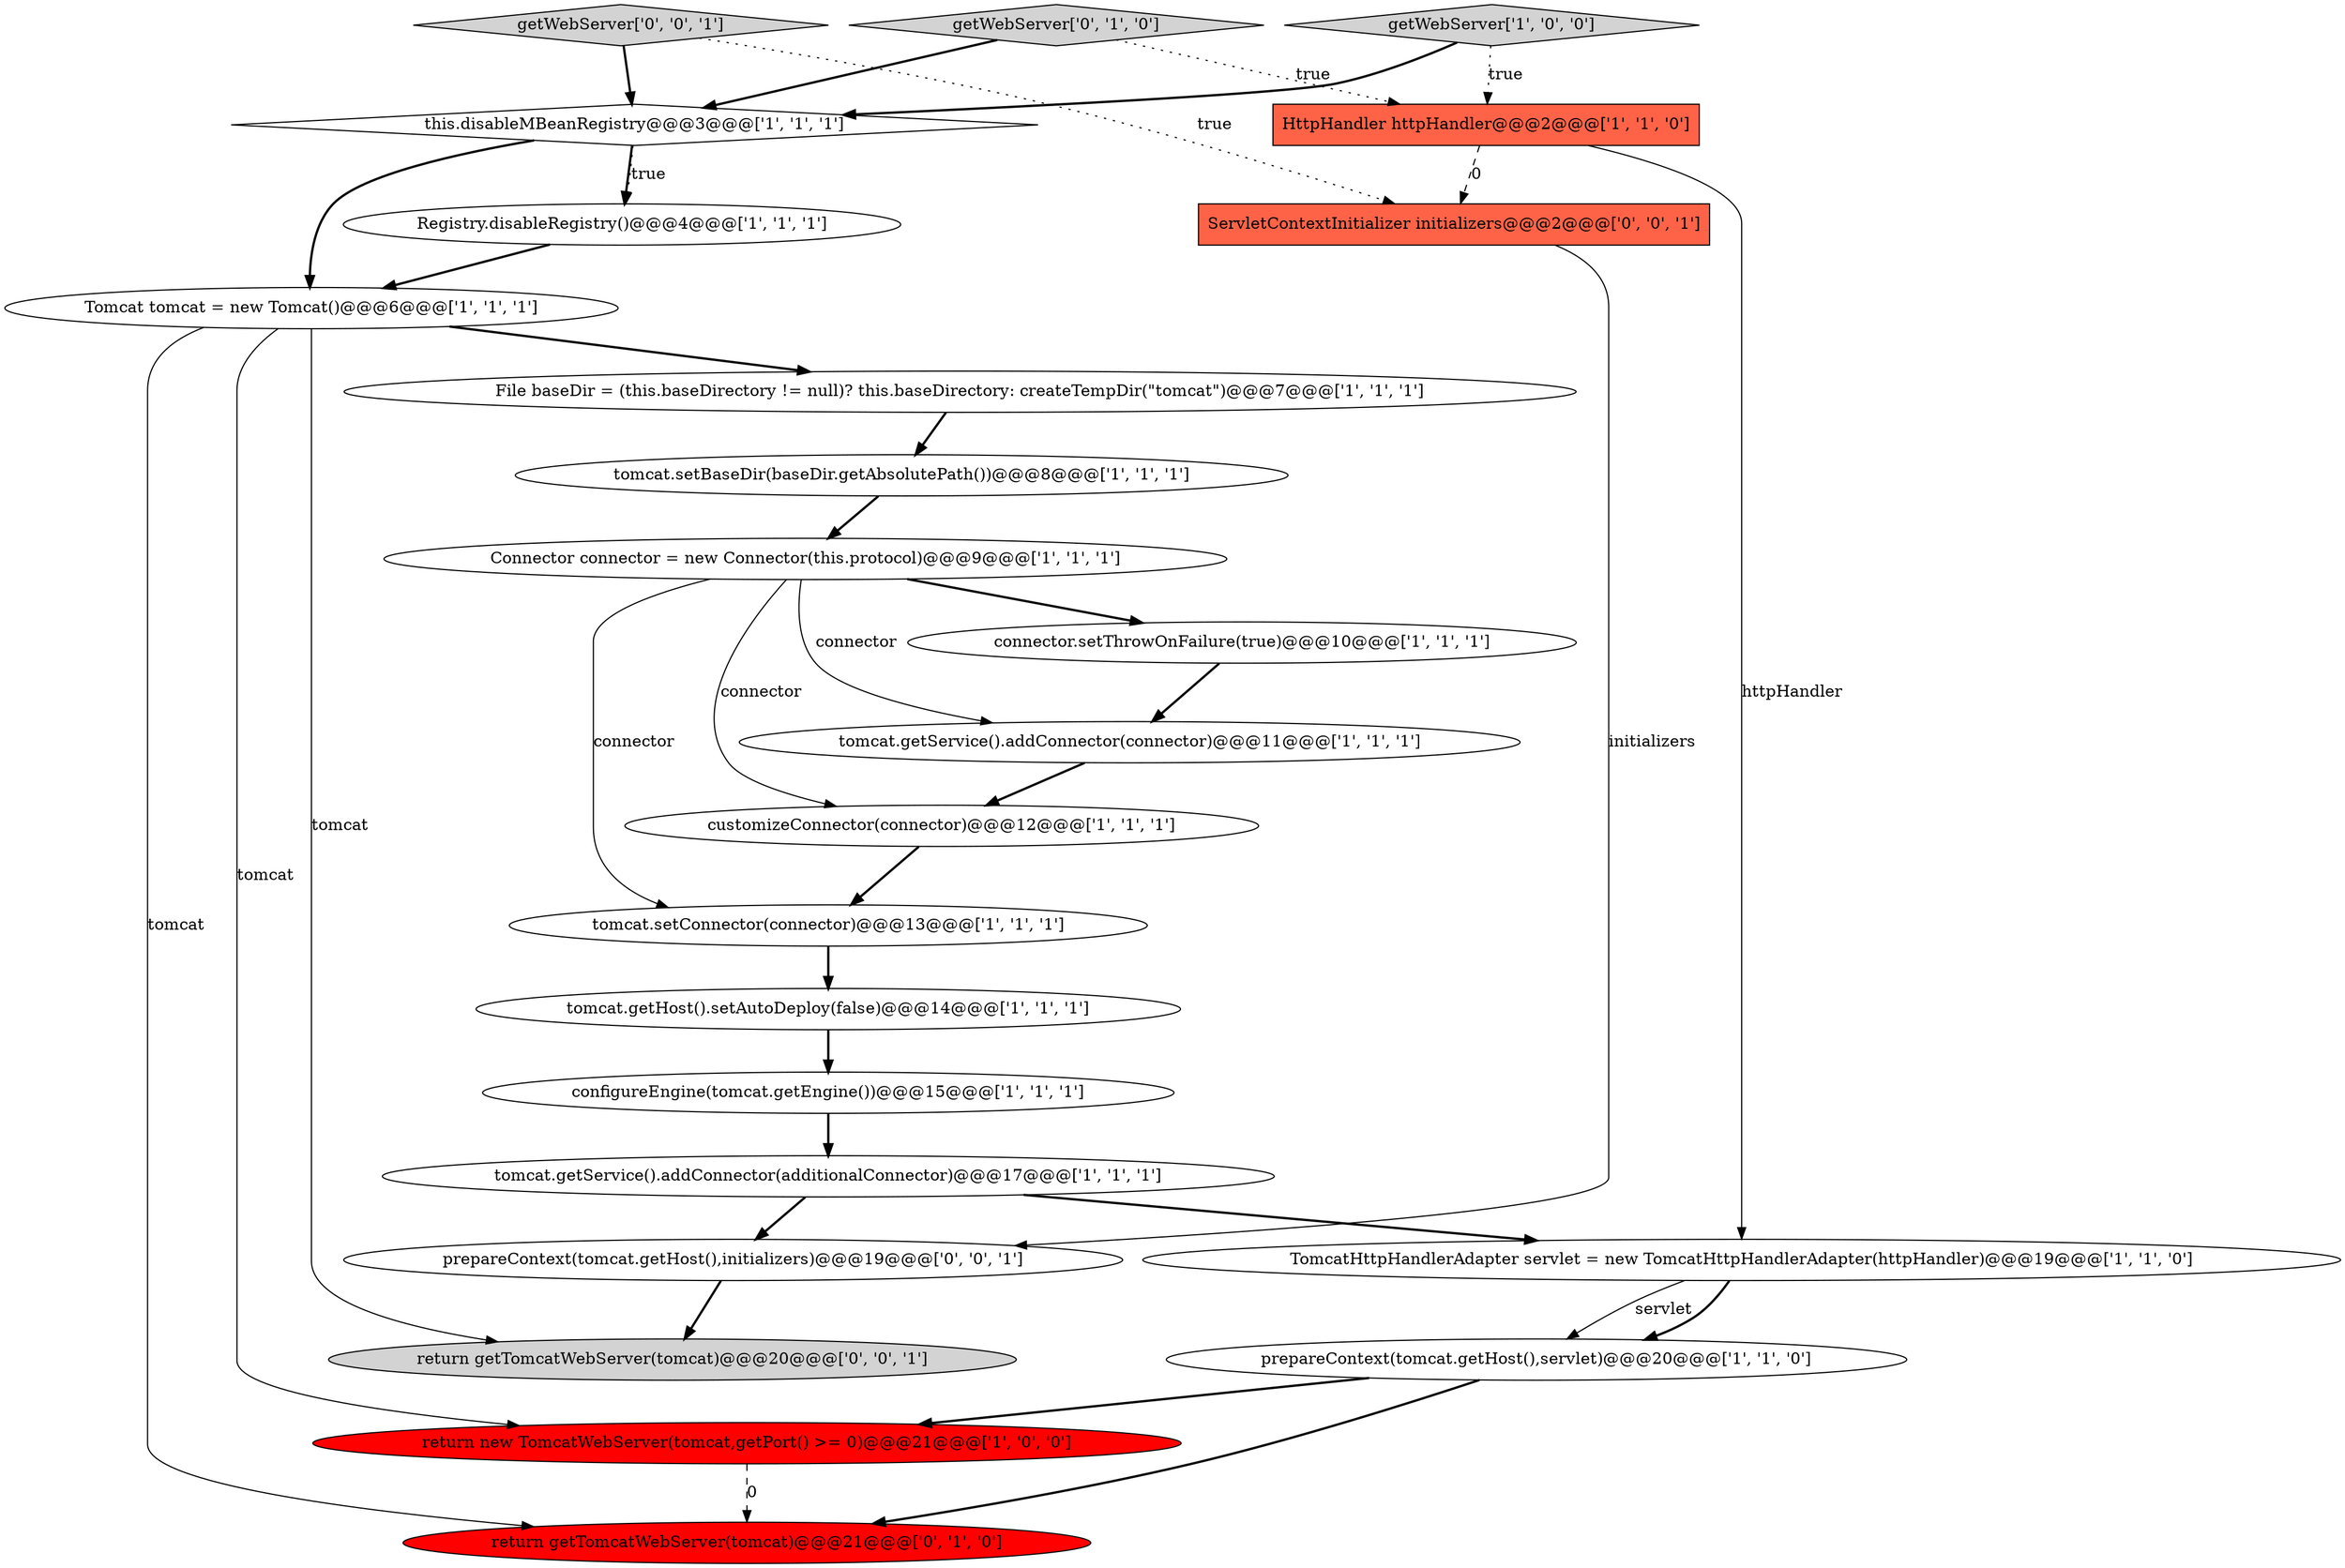 digraph {
2 [style = filled, label = "Connector connector = new Connector(this.protocol)@@@9@@@['1', '1', '1']", fillcolor = white, shape = ellipse image = "AAA0AAABBB1BBB"];
23 [style = filled, label = "prepareContext(tomcat.getHost(),initializers)@@@19@@@['0', '0', '1']", fillcolor = white, shape = ellipse image = "AAA0AAABBB3BBB"];
10 [style = filled, label = "Registry.disableRegistry()@@@4@@@['1', '1', '1']", fillcolor = white, shape = ellipse image = "AAA0AAABBB1BBB"];
9 [style = filled, label = "tomcat.getService().addConnector(additionalConnector)@@@17@@@['1', '1', '1']", fillcolor = white, shape = ellipse image = "AAA0AAABBB1BBB"];
12 [style = filled, label = "File baseDir = (this.baseDirectory != null)? this.baseDirectory: createTempDir(\"tomcat\")@@@7@@@['1', '1', '1']", fillcolor = white, shape = ellipse image = "AAA0AAABBB1BBB"];
13 [style = filled, label = "tomcat.setBaseDir(baseDir.getAbsolutePath())@@@8@@@['1', '1', '1']", fillcolor = white, shape = ellipse image = "AAA0AAABBB1BBB"];
0 [style = filled, label = "Tomcat tomcat = new Tomcat()@@@6@@@['1', '1', '1']", fillcolor = white, shape = ellipse image = "AAA0AAABBB1BBB"];
18 [style = filled, label = "return getTomcatWebServer(tomcat)@@@21@@@['0', '1', '0']", fillcolor = red, shape = ellipse image = "AAA1AAABBB2BBB"];
7 [style = filled, label = "return new TomcatWebServer(tomcat,getPort() >= 0)@@@21@@@['1', '0', '0']", fillcolor = red, shape = ellipse image = "AAA1AAABBB1BBB"];
4 [style = filled, label = "prepareContext(tomcat.getHost(),servlet)@@@20@@@['1', '1', '0']", fillcolor = white, shape = ellipse image = "AAA0AAABBB1BBB"];
1 [style = filled, label = "getWebServer['1', '0', '0']", fillcolor = lightgray, shape = diamond image = "AAA0AAABBB1BBB"];
21 [style = filled, label = "ServletContextInitializer initializers@@@2@@@['0', '0', '1']", fillcolor = tomato, shape = box image = "AAA0AAABBB3BBB"];
14 [style = filled, label = "HttpHandler httpHandler@@@2@@@['1', '1', '0']", fillcolor = tomato, shape = box image = "AAA0AAABBB1BBB"];
15 [style = filled, label = "connector.setThrowOnFailure(true)@@@10@@@['1', '1', '1']", fillcolor = white, shape = ellipse image = "AAA0AAABBB1BBB"];
22 [style = filled, label = "return getTomcatWebServer(tomcat)@@@20@@@['0', '0', '1']", fillcolor = lightgray, shape = ellipse image = "AAA0AAABBB3BBB"];
16 [style = filled, label = "configureEngine(tomcat.getEngine())@@@15@@@['1', '1', '1']", fillcolor = white, shape = ellipse image = "AAA0AAABBB1BBB"];
8 [style = filled, label = "tomcat.getHost().setAutoDeploy(false)@@@14@@@['1', '1', '1']", fillcolor = white, shape = ellipse image = "AAA0AAABBB1BBB"];
5 [style = filled, label = "TomcatHttpHandlerAdapter servlet = new TomcatHttpHandlerAdapter(httpHandler)@@@19@@@['1', '1', '0']", fillcolor = white, shape = ellipse image = "AAA0AAABBB1BBB"];
11 [style = filled, label = "customizeConnector(connector)@@@12@@@['1', '1', '1']", fillcolor = white, shape = ellipse image = "AAA0AAABBB1BBB"];
20 [style = filled, label = "getWebServer['0', '0', '1']", fillcolor = lightgray, shape = diamond image = "AAA0AAABBB3BBB"];
19 [style = filled, label = "getWebServer['0', '1', '0']", fillcolor = lightgray, shape = diamond image = "AAA0AAABBB2BBB"];
6 [style = filled, label = "this.disableMBeanRegistry@@@3@@@['1', '1', '1']", fillcolor = white, shape = diamond image = "AAA0AAABBB1BBB"];
3 [style = filled, label = "tomcat.getService().addConnector(connector)@@@11@@@['1', '1', '1']", fillcolor = white, shape = ellipse image = "AAA0AAABBB1BBB"];
17 [style = filled, label = "tomcat.setConnector(connector)@@@13@@@['1', '1', '1']", fillcolor = white, shape = ellipse image = "AAA0AAABBB1BBB"];
17->8 [style = bold, label=""];
8->16 [style = bold, label=""];
19->14 [style = dotted, label="true"];
2->3 [style = solid, label="connector"];
2->11 [style = solid, label="connector"];
7->18 [style = dashed, label="0"];
0->12 [style = bold, label=""];
3->11 [style = bold, label=""];
0->7 [style = solid, label="tomcat"];
4->18 [style = bold, label=""];
6->0 [style = bold, label=""];
20->21 [style = dotted, label="true"];
1->14 [style = dotted, label="true"];
20->6 [style = bold, label=""];
15->3 [style = bold, label=""];
19->6 [style = bold, label=""];
5->4 [style = solid, label="servlet"];
2->17 [style = solid, label="connector"];
4->7 [style = bold, label=""];
6->10 [style = dotted, label="true"];
9->23 [style = bold, label=""];
12->13 [style = bold, label=""];
0->18 [style = solid, label="tomcat"];
1->6 [style = bold, label=""];
23->22 [style = bold, label=""];
6->10 [style = bold, label=""];
10->0 [style = bold, label=""];
2->15 [style = bold, label=""];
5->4 [style = bold, label=""];
9->5 [style = bold, label=""];
11->17 [style = bold, label=""];
14->21 [style = dashed, label="0"];
0->22 [style = solid, label="tomcat"];
16->9 [style = bold, label=""];
21->23 [style = solid, label="initializers"];
13->2 [style = bold, label=""];
14->5 [style = solid, label="httpHandler"];
}
